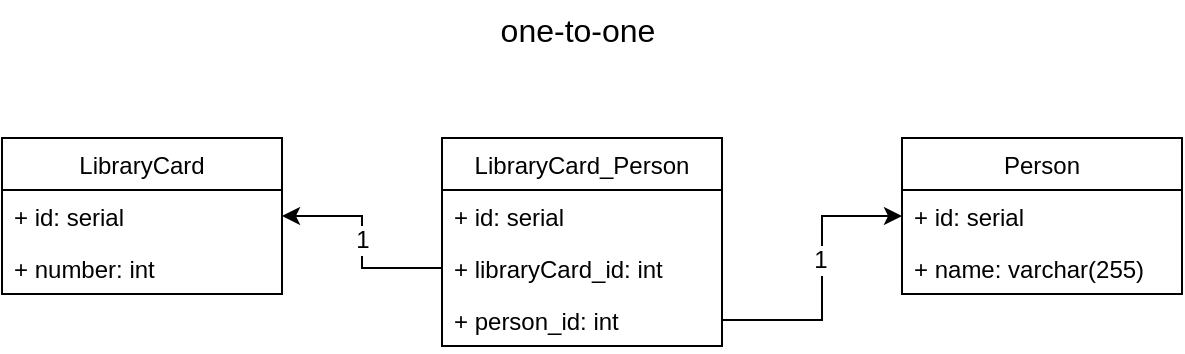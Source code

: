 <mxfile version="16.5.3" type="device"><diagram id="AyGQZr1kFWxZ1HhYFHWs" name="Страница 1"><mxGraphModel dx="1102" dy="600" grid="1" gridSize="10" guides="1" tooltips="1" connect="1" arrows="1" fold="1" page="1" pageScale="1" pageWidth="827" pageHeight="1169" math="0" shadow="0"><root><mxCell id="0"/><mxCell id="1" parent="0"/><mxCell id="9V9yxR8pkP40WK6slRC2-5" value="Person" style="swimlane;fontStyle=0;childLayout=stackLayout;horizontal=1;startSize=26;fillColor=none;horizontalStack=0;resizeParent=1;resizeParentMax=0;resizeLast=0;collapsible=1;marginBottom=0;" vertex="1" parent="1"><mxGeometry x="550" y="240" width="140" height="78" as="geometry"/></mxCell><mxCell id="9V9yxR8pkP40WK6slRC2-6" value="+ id: serial" style="text;strokeColor=none;fillColor=none;align=left;verticalAlign=top;spacingLeft=4;spacingRight=4;overflow=hidden;rotatable=0;points=[[0,0.5],[1,0.5]];portConstraint=eastwest;" vertex="1" parent="9V9yxR8pkP40WK6slRC2-5"><mxGeometry y="26" width="140" height="26" as="geometry"/></mxCell><mxCell id="9V9yxR8pkP40WK6slRC2-7" value="+ name: varchar(255)" style="text;strokeColor=none;fillColor=none;align=left;verticalAlign=top;spacingLeft=4;spacingRight=4;overflow=hidden;rotatable=0;points=[[0,0.5],[1,0.5]];portConstraint=eastwest;" vertex="1" parent="9V9yxR8pkP40WK6slRC2-5"><mxGeometry y="52" width="140" height="26" as="geometry"/></mxCell><mxCell id="9V9yxR8pkP40WK6slRC2-11" value="LibraryCard_Person" style="swimlane;fontStyle=0;childLayout=stackLayout;horizontal=1;startSize=26;fillColor=none;horizontalStack=0;resizeParent=1;resizeParentMax=0;resizeLast=0;collapsible=1;marginBottom=0;" vertex="1" parent="1"><mxGeometry x="320" y="240" width="140" height="104" as="geometry"/></mxCell><mxCell id="9V9yxR8pkP40WK6slRC2-12" value="+ id: serial" style="text;strokeColor=none;fillColor=none;align=left;verticalAlign=top;spacingLeft=4;spacingRight=4;overflow=hidden;rotatable=0;points=[[0,0.5],[1,0.5]];portConstraint=eastwest;" vertex="1" parent="9V9yxR8pkP40WK6slRC2-11"><mxGeometry y="26" width="140" height="26" as="geometry"/></mxCell><mxCell id="9V9yxR8pkP40WK6slRC2-13" value="+ libraryCard_id: int" style="text;strokeColor=none;fillColor=none;align=left;verticalAlign=top;spacingLeft=4;spacingRight=4;overflow=hidden;rotatable=0;points=[[0,0.5],[1,0.5]];portConstraint=eastwest;" vertex="1" parent="9V9yxR8pkP40WK6slRC2-11"><mxGeometry y="52" width="140" height="26" as="geometry"/></mxCell><mxCell id="9V9yxR8pkP40WK6slRC2-14" value="+ person_id: int" style="text;strokeColor=none;fillColor=none;align=left;verticalAlign=top;spacingLeft=4;spacingRight=4;overflow=hidden;rotatable=0;points=[[0,0.5],[1,0.5]];portConstraint=eastwest;" vertex="1" parent="9V9yxR8pkP40WK6slRC2-11"><mxGeometry y="78" width="140" height="26" as="geometry"/></mxCell><mxCell id="9V9yxR8pkP40WK6slRC2-15" value="LibraryCard" style="swimlane;fontStyle=0;childLayout=stackLayout;horizontal=1;startSize=26;fillColor=none;horizontalStack=0;resizeParent=1;resizeParentMax=0;resizeLast=0;collapsible=1;marginBottom=0;" vertex="1" parent="1"><mxGeometry x="100" y="240" width="140" height="78" as="geometry"/></mxCell><mxCell id="9V9yxR8pkP40WK6slRC2-16" value="+ id: serial" style="text;strokeColor=none;fillColor=none;align=left;verticalAlign=top;spacingLeft=4;spacingRight=4;overflow=hidden;rotatable=0;points=[[0,0.5],[1,0.5]];portConstraint=eastwest;" vertex="1" parent="9V9yxR8pkP40WK6slRC2-15"><mxGeometry y="26" width="140" height="26" as="geometry"/></mxCell><mxCell id="9V9yxR8pkP40WK6slRC2-17" value="+ number: int" style="text;strokeColor=none;fillColor=none;align=left;verticalAlign=top;spacingLeft=4;spacingRight=4;overflow=hidden;rotatable=0;points=[[0,0.5],[1,0.5]];portConstraint=eastwest;" vertex="1" parent="9V9yxR8pkP40WK6slRC2-15"><mxGeometry y="52" width="140" height="26" as="geometry"/></mxCell><mxCell id="9V9yxR8pkP40WK6slRC2-25" value="&lt;font style=&quot;font-size: 16px&quot;&gt;one-to-one&lt;/font&gt;" style="text;html=1;strokeColor=none;fillColor=none;align=center;verticalAlign=middle;whiteSpace=wrap;rounded=0;" vertex="1" parent="1"><mxGeometry x="328" y="171" width="120" height="30" as="geometry"/></mxCell><mxCell id="9V9yxR8pkP40WK6slRC2-32" value="" style="endArrow=classic;html=1;rounded=0;fontSize=16;exitX=0;exitY=0.5;exitDx=0;exitDy=0;entryX=1;entryY=0.5;entryDx=0;entryDy=0;" edge="1" parent="1" source="9V9yxR8pkP40WK6slRC2-13" target="9V9yxR8pkP40WK6slRC2-16"><mxGeometry relative="1" as="geometry"><mxPoint x="320" y="305" as="sourcePoint"/><mxPoint x="240" y="279" as="targetPoint"/><Array as="points"><mxPoint x="280" y="305"/><mxPoint x="280" y="279"/></Array></mxGeometry></mxCell><mxCell id="9V9yxR8pkP40WK6slRC2-33" value="1" style="edgeLabel;resizable=0;html=1;align=center;verticalAlign=middle;fontSize=12;" connectable="0" vertex="1" parent="9V9yxR8pkP40WK6slRC2-32"><mxGeometry relative="1" as="geometry"><mxPoint y="-1" as="offset"/></mxGeometry></mxCell><mxCell id="9V9yxR8pkP40WK6slRC2-34" value="" style="endArrow=classic;html=1;rounded=0;fontSize=16;exitX=1;exitY=0.5;exitDx=0;exitDy=0;entryX=0;entryY=0.5;entryDx=0;entryDy=0;" edge="1" parent="1" source="9V9yxR8pkP40WK6slRC2-14" target="9V9yxR8pkP40WK6slRC2-6"><mxGeometry relative="1" as="geometry"><mxPoint x="330" y="315" as="sourcePoint"/><mxPoint x="250" y="289" as="targetPoint"/><Array as="points"><mxPoint x="510" y="331"/><mxPoint x="510" y="279"/></Array></mxGeometry></mxCell><mxCell id="9V9yxR8pkP40WK6slRC2-35" value="1" style="edgeLabel;resizable=0;html=1;align=center;verticalAlign=middle;fontSize=12;" connectable="0" vertex="1" parent="9V9yxR8pkP40WK6slRC2-34"><mxGeometry relative="1" as="geometry"><mxPoint x="-1" y="-9" as="offset"/></mxGeometry></mxCell></root></mxGraphModel></diagram></mxfile>